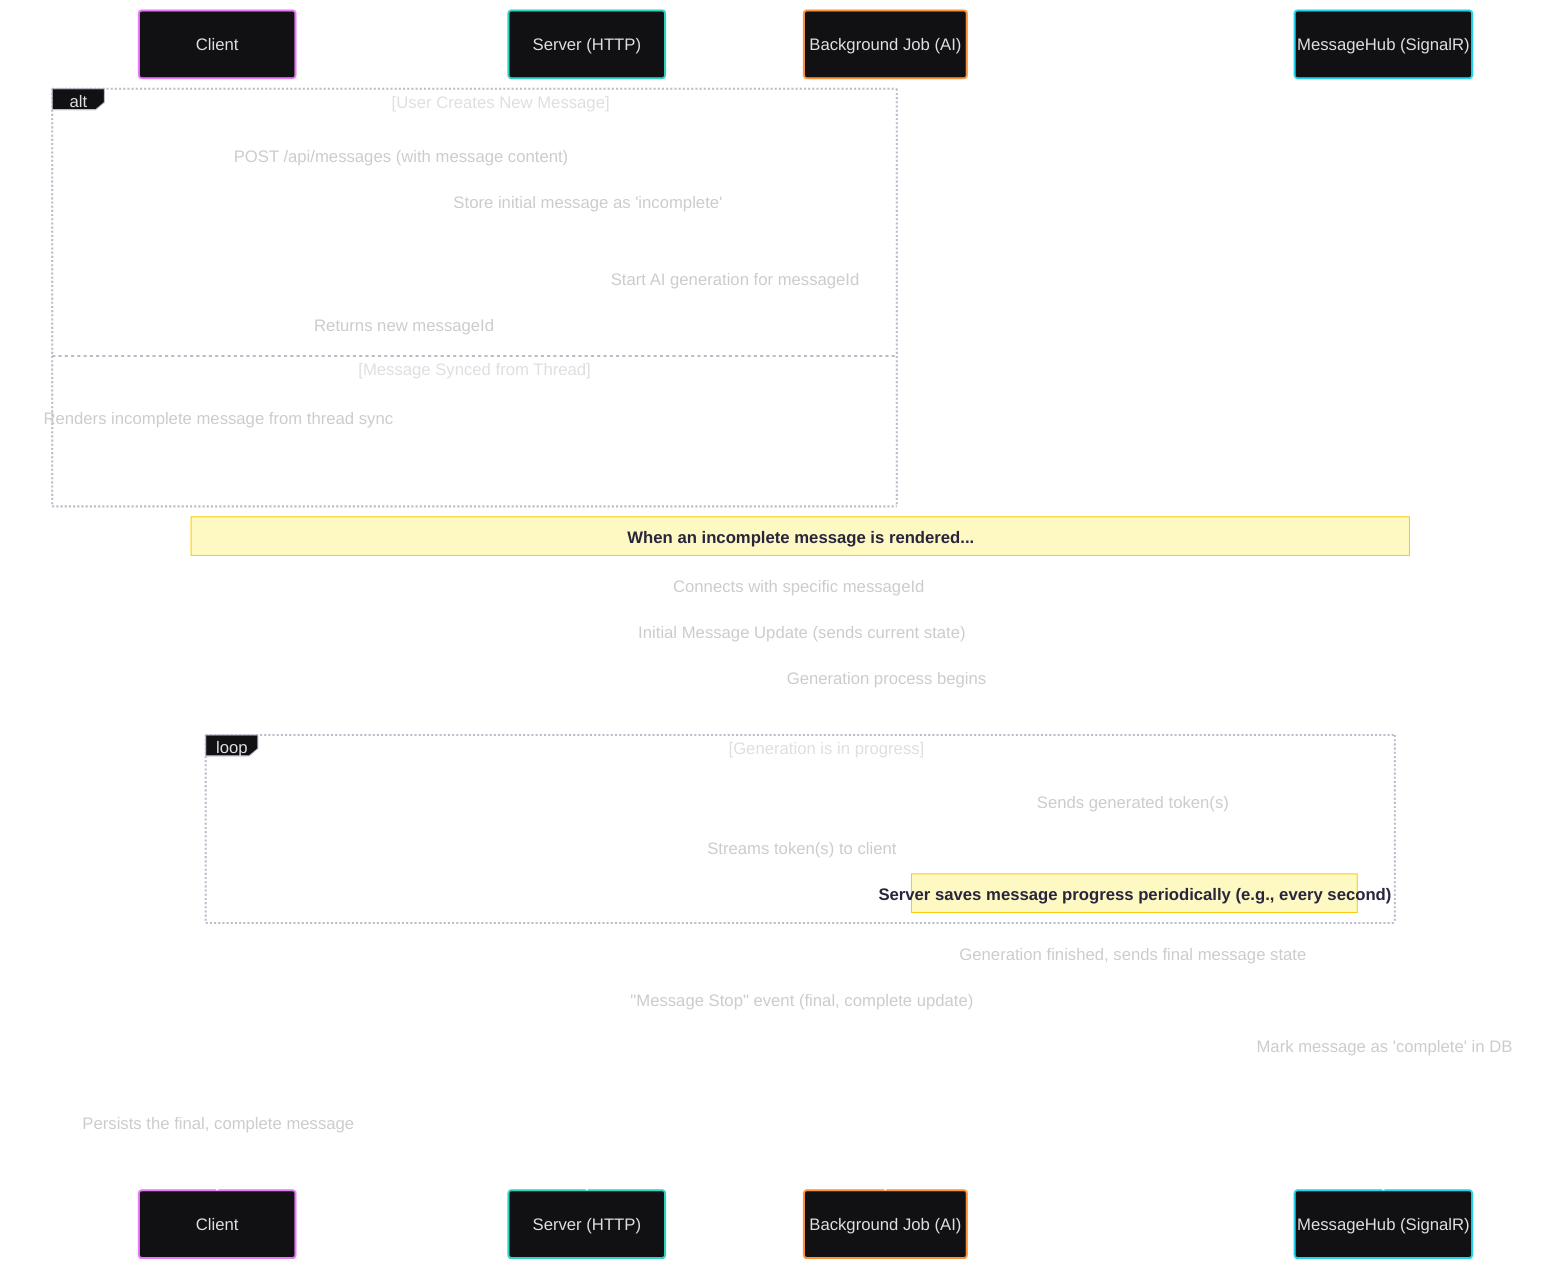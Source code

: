 ---
config:
  theme: redux-dark-color
---
sequenceDiagram
    participant Client
    participant Server (HTTP)
    participant Background Job (AI)
    participant MessageHub (SignalR)
    alt User Creates New Message
        Client->>Server (HTTP): POST /api/messages (with message content)
        Server (HTTP)->>Server (HTTP): Store initial message as 'incomplete'
        Server (HTTP)->>Background Job (AI): Start AI generation for messageId
        Server (HTTP)-->>Client: Returns new messageId
    else Message Synced from Thread
        Client->>Client: Renders incomplete message from thread sync
    end
    Note over Client, MessageHub (SignalR): When an incomplete message is rendered...
    Client->>MessageHub (SignalR): Connects with specific messageId
    MessageHub (SignalR)-->>Client: Initial Message Update (sends current state)
    Background Job (AI)->>Background Job (AI): Generation process begins
    loop Generation is in progress
        Background Job (AI)-->>MessageHub (SignalR): Sends generated token(s)
        MessageHub (SignalR)-->>Client: Streams token(s) to client
        Note right of Background Job (AI): Server saves message progress periodically (e.g., every second)
    end
    Background Job (AI)-->>MessageHub (SignalR): Generation finished, sends final message state
    MessageHub (SignalR)-->>Client: "Message Stop" event (final, complete update)
    MessageHub (SignalR)->>MessageHub (SignalR): Mark message as 'complete' in DB
    Client->>Client: Persists the final, complete message
